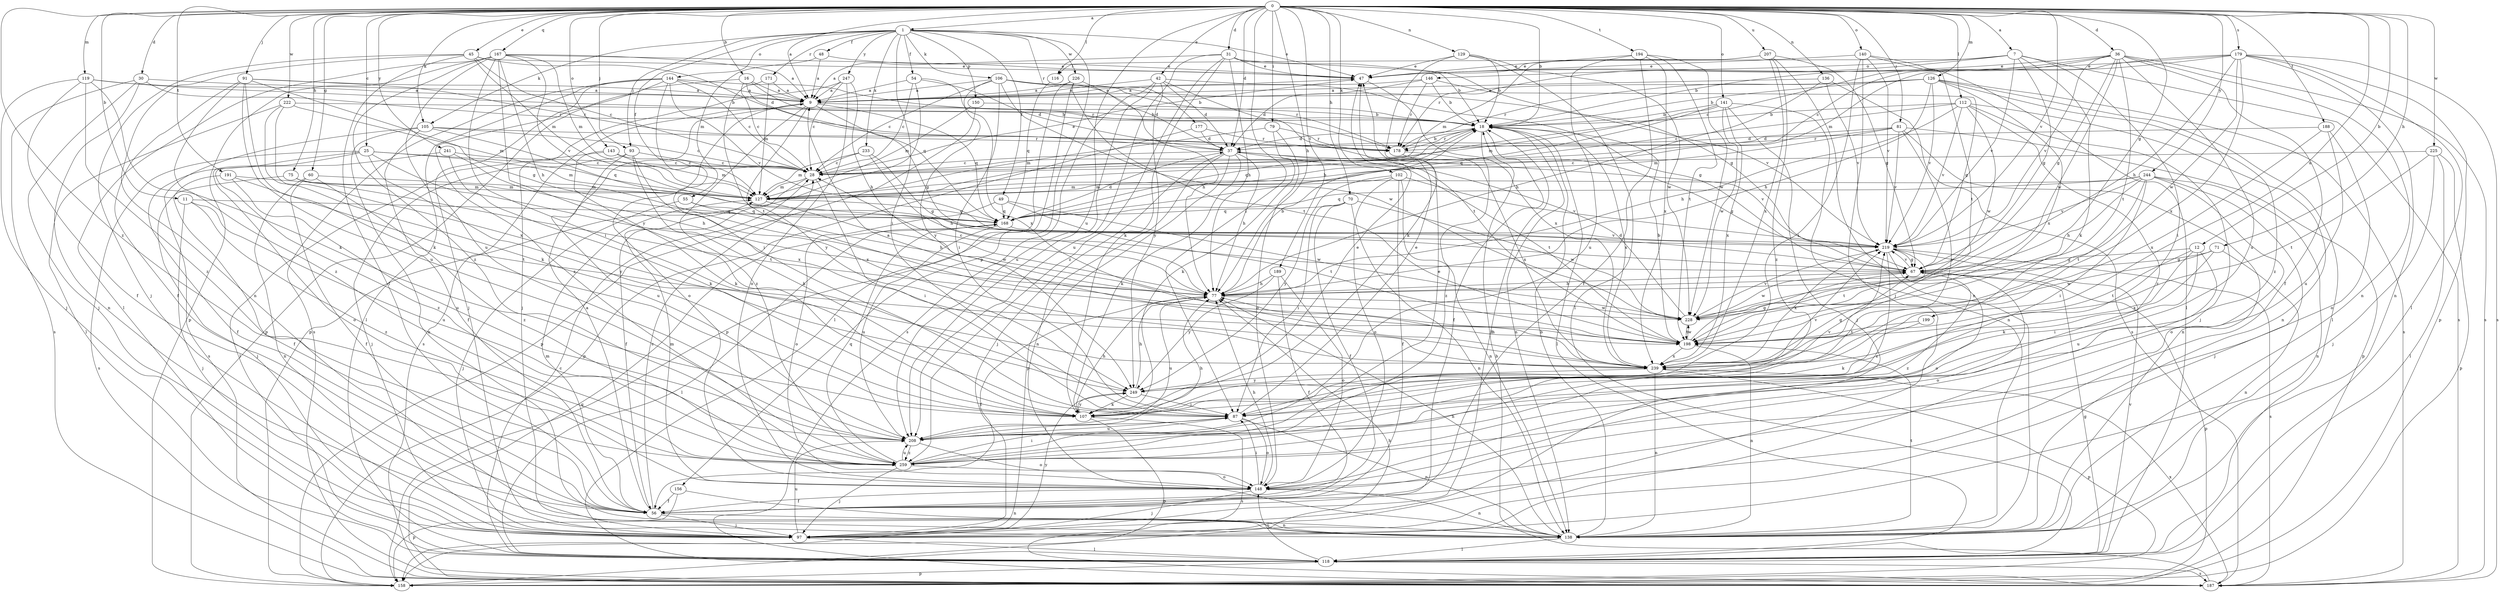 strict digraph  {
0;
1;
7;
9;
11;
12;
16;
18;
25;
28;
30;
31;
36;
37;
42;
45;
47;
48;
49;
54;
55;
56;
60;
67;
70;
71;
75;
77;
79;
81;
87;
91;
93;
97;
102;
105;
106;
107;
112;
116;
118;
119;
126;
127;
129;
136;
138;
140;
141;
143;
144;
146;
148;
150;
156;
158;
167;
168;
171;
177;
178;
179;
187;
188;
189;
191;
194;
198;
199;
207;
208;
219;
222;
225;
226;
228;
233;
239;
241;
244;
247;
249;
259;
0 -> 1  [label=a];
0 -> 7  [label=a];
0 -> 9  [label=a];
0 -> 11  [label=b];
0 -> 12  [label=b];
0 -> 16  [label=b];
0 -> 18  [label=b];
0 -> 25  [label=c];
0 -> 30  [label=d];
0 -> 31  [label=d];
0 -> 36  [label=d];
0 -> 37  [label=d];
0 -> 42  [label=e];
0 -> 45  [label=e];
0 -> 60  [label=g];
0 -> 67  [label=g];
0 -> 70  [label=h];
0 -> 71  [label=h];
0 -> 75  [label=h];
0 -> 77  [label=h];
0 -> 79  [label=i];
0 -> 81  [label=i];
0 -> 87  [label=i];
0 -> 91  [label=j];
0 -> 93  [label=j];
0 -> 102  [label=k];
0 -> 105  [label=k];
0 -> 112  [label=l];
0 -> 116  [label=l];
0 -> 119  [label=m];
0 -> 126  [label=m];
0 -> 129  [label=n];
0 -> 136  [label=n];
0 -> 140  [label=o];
0 -> 141  [label=o];
0 -> 143  [label=o];
0 -> 167  [label=q];
0 -> 179  [label=s];
0 -> 188  [label=t];
0 -> 189  [label=t];
0 -> 191  [label=t];
0 -> 194  [label=t];
0 -> 199  [label=u];
0 -> 207  [label=u];
0 -> 208  [label=u];
0 -> 219  [label=v];
0 -> 222  [label=w];
0 -> 225  [label=w];
0 -> 241  [label=y];
0 -> 244  [label=y];
0 -> 259  [label=z];
1 -> 47  [label=e];
1 -> 48  [label=f];
1 -> 49  [label=f];
1 -> 54  [label=f];
1 -> 55  [label=f];
1 -> 87  [label=i];
1 -> 93  [label=j];
1 -> 105  [label=k];
1 -> 106  [label=k];
1 -> 144  [label=o];
1 -> 150  [label=p];
1 -> 156  [label=p];
1 -> 171  [label=r];
1 -> 177  [label=r];
1 -> 226  [label=w];
1 -> 233  [label=x];
1 -> 247  [label=y];
7 -> 67  [label=g];
7 -> 87  [label=i];
7 -> 107  [label=k];
7 -> 116  [label=l];
7 -> 146  [label=o];
7 -> 178  [label=r];
7 -> 187  [label=s];
7 -> 219  [label=v];
9 -> 18  [label=b];
9 -> 67  [label=g];
9 -> 148  [label=o];
9 -> 168  [label=q];
9 -> 187  [label=s];
9 -> 249  [label=y];
9 -> 259  [label=z];
11 -> 97  [label=j];
11 -> 168  [label=q];
11 -> 208  [label=u];
11 -> 259  [label=z];
12 -> 67  [label=g];
12 -> 87  [label=i];
12 -> 198  [label=t];
12 -> 208  [label=u];
12 -> 239  [label=x];
16 -> 9  [label=a];
16 -> 28  [label=c];
16 -> 168  [label=q];
16 -> 178  [label=r];
16 -> 259  [label=z];
18 -> 37  [label=d];
18 -> 56  [label=f];
18 -> 118  [label=l];
18 -> 138  [label=n];
18 -> 168  [label=q];
18 -> 178  [label=r];
18 -> 239  [label=x];
18 -> 259  [label=z];
25 -> 28  [label=c];
25 -> 56  [label=f];
25 -> 127  [label=m];
25 -> 148  [label=o];
25 -> 187  [label=s];
25 -> 239  [label=x];
25 -> 249  [label=y];
28 -> 47  [label=e];
28 -> 56  [label=f];
28 -> 87  [label=i];
28 -> 127  [label=m];
30 -> 9  [label=a];
30 -> 97  [label=j];
30 -> 138  [label=n];
30 -> 178  [label=r];
30 -> 187  [label=s];
31 -> 9  [label=a];
31 -> 18  [label=b];
31 -> 47  [label=e];
31 -> 67  [label=g];
31 -> 77  [label=h];
31 -> 107  [label=k];
31 -> 208  [label=u];
31 -> 259  [label=z];
36 -> 18  [label=b];
36 -> 28  [label=c];
36 -> 47  [label=e];
36 -> 56  [label=f];
36 -> 67  [label=g];
36 -> 138  [label=n];
36 -> 187  [label=s];
36 -> 198  [label=t];
36 -> 208  [label=u];
36 -> 219  [label=v];
36 -> 228  [label=w];
37 -> 28  [label=c];
37 -> 77  [label=h];
37 -> 97  [label=j];
37 -> 107  [label=k];
37 -> 138  [label=n];
37 -> 158  [label=p];
37 -> 198  [label=t];
37 -> 219  [label=v];
42 -> 9  [label=a];
42 -> 37  [label=d];
42 -> 67  [label=g];
42 -> 187  [label=s];
42 -> 198  [label=t];
42 -> 208  [label=u];
42 -> 249  [label=y];
45 -> 28  [label=c];
45 -> 37  [label=d];
45 -> 47  [label=e];
45 -> 56  [label=f];
45 -> 97  [label=j];
45 -> 127  [label=m];
45 -> 138  [label=n];
47 -> 9  [label=a];
47 -> 239  [label=x];
48 -> 9  [label=a];
48 -> 47  [label=e];
48 -> 127  [label=m];
49 -> 148  [label=o];
49 -> 168  [label=q];
49 -> 198  [label=t];
49 -> 228  [label=w];
54 -> 9  [label=a];
54 -> 28  [label=c];
54 -> 37  [label=d];
54 -> 158  [label=p];
54 -> 239  [label=x];
55 -> 77  [label=h];
55 -> 97  [label=j];
55 -> 168  [label=q];
56 -> 9  [label=a];
56 -> 28  [label=c];
56 -> 97  [label=j];
56 -> 127  [label=m];
56 -> 138  [label=n];
60 -> 56  [label=f];
60 -> 127  [label=m];
60 -> 138  [label=n];
60 -> 259  [label=z];
67 -> 77  [label=h];
67 -> 148  [label=o];
67 -> 158  [label=p];
67 -> 219  [label=v];
67 -> 228  [label=w];
67 -> 259  [label=z];
70 -> 56  [label=f];
70 -> 87  [label=i];
70 -> 138  [label=n];
70 -> 168  [label=q];
70 -> 228  [label=w];
71 -> 67  [label=g];
71 -> 107  [label=k];
71 -> 138  [label=n];
71 -> 228  [label=w];
75 -> 97  [label=j];
75 -> 127  [label=m];
75 -> 198  [label=t];
77 -> 18  [label=b];
77 -> 28  [label=c];
77 -> 56  [label=f];
77 -> 208  [label=u];
77 -> 228  [label=w];
79 -> 107  [label=k];
79 -> 127  [label=m];
79 -> 148  [label=o];
79 -> 178  [label=r];
81 -> 37  [label=d];
81 -> 127  [label=m];
81 -> 138  [label=n];
81 -> 158  [label=p];
81 -> 178  [label=r];
81 -> 219  [label=v];
81 -> 249  [label=y];
87 -> 47  [label=e];
87 -> 138  [label=n];
87 -> 148  [label=o];
87 -> 208  [label=u];
91 -> 9  [label=a];
91 -> 56  [label=f];
91 -> 67  [label=g];
91 -> 107  [label=k];
91 -> 178  [label=r];
91 -> 208  [label=u];
91 -> 259  [label=z];
93 -> 28  [label=c];
93 -> 97  [label=j];
93 -> 107  [label=k];
93 -> 208  [label=u];
93 -> 239  [label=x];
97 -> 18  [label=b];
97 -> 118  [label=l];
97 -> 208  [label=u];
97 -> 249  [label=y];
102 -> 56  [label=f];
102 -> 127  [label=m];
102 -> 138  [label=n];
102 -> 148  [label=o];
102 -> 219  [label=v];
102 -> 249  [label=y];
105 -> 28  [label=c];
105 -> 56  [label=f];
105 -> 138  [label=n];
105 -> 168  [label=q];
105 -> 178  [label=r];
105 -> 187  [label=s];
106 -> 9  [label=a];
106 -> 18  [label=b];
106 -> 28  [label=c];
106 -> 37  [label=d];
106 -> 87  [label=i];
106 -> 219  [label=v];
106 -> 228  [label=w];
106 -> 249  [label=y];
107 -> 47  [label=e];
107 -> 77  [label=h];
107 -> 158  [label=p];
107 -> 187  [label=s];
107 -> 219  [label=v];
107 -> 249  [label=y];
112 -> 18  [label=b];
112 -> 28  [label=c];
112 -> 77  [label=h];
112 -> 97  [label=j];
112 -> 138  [label=n];
112 -> 219  [label=v];
112 -> 228  [label=w];
112 -> 259  [label=z];
116 -> 168  [label=q];
118 -> 28  [label=c];
118 -> 67  [label=g];
118 -> 148  [label=o];
118 -> 158  [label=p];
118 -> 187  [label=s];
118 -> 219  [label=v];
119 -> 9  [label=a];
119 -> 18  [label=b];
119 -> 56  [label=f];
119 -> 97  [label=j];
119 -> 107  [label=k];
119 -> 259  [label=z];
126 -> 9  [label=a];
126 -> 18  [label=b];
126 -> 77  [label=h];
126 -> 118  [label=l];
126 -> 178  [label=r];
126 -> 187  [label=s];
126 -> 219  [label=v];
126 -> 239  [label=x];
126 -> 259  [label=z];
127 -> 168  [label=q];
127 -> 228  [label=w];
129 -> 18  [label=b];
129 -> 47  [label=e];
129 -> 107  [label=k];
129 -> 118  [label=l];
129 -> 228  [label=w];
136 -> 9  [label=a];
136 -> 77  [label=h];
136 -> 187  [label=s];
136 -> 219  [label=v];
138 -> 18  [label=b];
138 -> 77  [label=h];
138 -> 118  [label=l];
138 -> 198  [label=t];
140 -> 47  [label=e];
140 -> 87  [label=i];
140 -> 97  [label=j];
140 -> 118  [label=l];
140 -> 198  [label=t];
140 -> 219  [label=v];
141 -> 18  [label=b];
141 -> 97  [label=j];
141 -> 127  [label=m];
141 -> 138  [label=n];
141 -> 168  [label=q];
141 -> 228  [label=w];
141 -> 239  [label=x];
143 -> 28  [label=c];
143 -> 107  [label=k];
143 -> 118  [label=l];
143 -> 127  [label=m];
144 -> 9  [label=a];
144 -> 28  [label=c];
144 -> 87  [label=i];
144 -> 97  [label=j];
144 -> 118  [label=l];
144 -> 158  [label=p];
144 -> 178  [label=r];
144 -> 187  [label=s];
144 -> 219  [label=v];
146 -> 9  [label=a];
146 -> 18  [label=b];
146 -> 37  [label=d];
146 -> 67  [label=g];
146 -> 178  [label=r];
148 -> 56  [label=f];
148 -> 77  [label=h];
148 -> 87  [label=i];
148 -> 97  [label=j];
148 -> 127  [label=m];
148 -> 138  [label=n];
150 -> 18  [label=b];
150 -> 127  [label=m];
150 -> 158  [label=p];
156 -> 56  [label=f];
156 -> 138  [label=n];
156 -> 158  [label=p];
158 -> 77  [label=h];
167 -> 9  [label=a];
167 -> 47  [label=e];
167 -> 77  [label=h];
167 -> 87  [label=i];
167 -> 118  [label=l];
167 -> 127  [label=m];
167 -> 158  [label=p];
167 -> 208  [label=u];
167 -> 219  [label=v];
167 -> 249  [label=y];
167 -> 259  [label=z];
168 -> 18  [label=b];
168 -> 37  [label=d];
168 -> 118  [label=l];
168 -> 208  [label=u];
168 -> 219  [label=v];
171 -> 9  [label=a];
171 -> 127  [label=m];
171 -> 198  [label=t];
177 -> 37  [label=d];
177 -> 158  [label=p];
177 -> 178  [label=r];
178 -> 18  [label=b];
178 -> 67  [label=g];
178 -> 239  [label=x];
179 -> 28  [label=c];
179 -> 47  [label=e];
179 -> 77  [label=h];
179 -> 118  [label=l];
179 -> 127  [label=m];
179 -> 138  [label=n];
179 -> 158  [label=p];
179 -> 187  [label=s];
179 -> 228  [label=w];
179 -> 239  [label=x];
187 -> 18  [label=b];
187 -> 168  [label=q];
187 -> 239  [label=x];
188 -> 37  [label=d];
188 -> 148  [label=o];
188 -> 208  [label=u];
188 -> 239  [label=x];
189 -> 56  [label=f];
189 -> 77  [label=h];
189 -> 148  [label=o];
189 -> 249  [label=y];
191 -> 56  [label=f];
191 -> 127  [label=m];
191 -> 198  [label=t];
191 -> 208  [label=u];
194 -> 47  [label=e];
194 -> 56  [label=f];
194 -> 198  [label=t];
194 -> 208  [label=u];
194 -> 228  [label=w];
194 -> 239  [label=x];
198 -> 18  [label=b];
198 -> 67  [label=g];
198 -> 138  [label=n];
198 -> 228  [label=w];
198 -> 239  [label=x];
199 -> 107  [label=k];
199 -> 198  [label=t];
207 -> 47  [label=e];
207 -> 67  [label=g];
207 -> 127  [label=m];
207 -> 138  [label=n];
207 -> 239  [label=x];
207 -> 259  [label=z];
208 -> 77  [label=h];
208 -> 87  [label=i];
208 -> 148  [label=o];
208 -> 259  [label=z];
219 -> 67  [label=g];
219 -> 148  [label=o];
219 -> 187  [label=s];
219 -> 198  [label=t];
219 -> 239  [label=x];
219 -> 259  [label=z];
222 -> 18  [label=b];
222 -> 107  [label=k];
222 -> 118  [label=l];
222 -> 127  [label=m];
222 -> 239  [label=x];
225 -> 28  [label=c];
225 -> 97  [label=j];
225 -> 118  [label=l];
225 -> 158  [label=p];
225 -> 198  [label=t];
226 -> 9  [label=a];
226 -> 77  [label=h];
226 -> 118  [label=l];
226 -> 158  [label=p];
226 -> 198  [label=t];
228 -> 37  [label=d];
228 -> 198  [label=t];
228 -> 219  [label=v];
233 -> 28  [label=c];
233 -> 67  [label=g];
233 -> 77  [label=h];
233 -> 127  [label=m];
239 -> 9  [label=a];
239 -> 67  [label=g];
239 -> 77  [label=h];
239 -> 138  [label=n];
239 -> 158  [label=p];
239 -> 249  [label=y];
241 -> 28  [label=c];
241 -> 77  [label=h];
241 -> 107  [label=k];
241 -> 259  [label=z];
244 -> 77  [label=h];
244 -> 87  [label=i];
244 -> 97  [label=j];
244 -> 127  [label=m];
244 -> 138  [label=n];
244 -> 148  [label=o];
244 -> 168  [label=q];
244 -> 198  [label=t];
244 -> 219  [label=v];
247 -> 9  [label=a];
247 -> 28  [label=c];
247 -> 77  [label=h];
247 -> 97  [label=j];
247 -> 148  [label=o];
249 -> 77  [label=h];
249 -> 87  [label=i];
249 -> 107  [label=k];
249 -> 219  [label=v];
259 -> 47  [label=e];
259 -> 87  [label=i];
259 -> 97  [label=j];
259 -> 148  [label=o];
259 -> 168  [label=q];
259 -> 208  [label=u];
}
